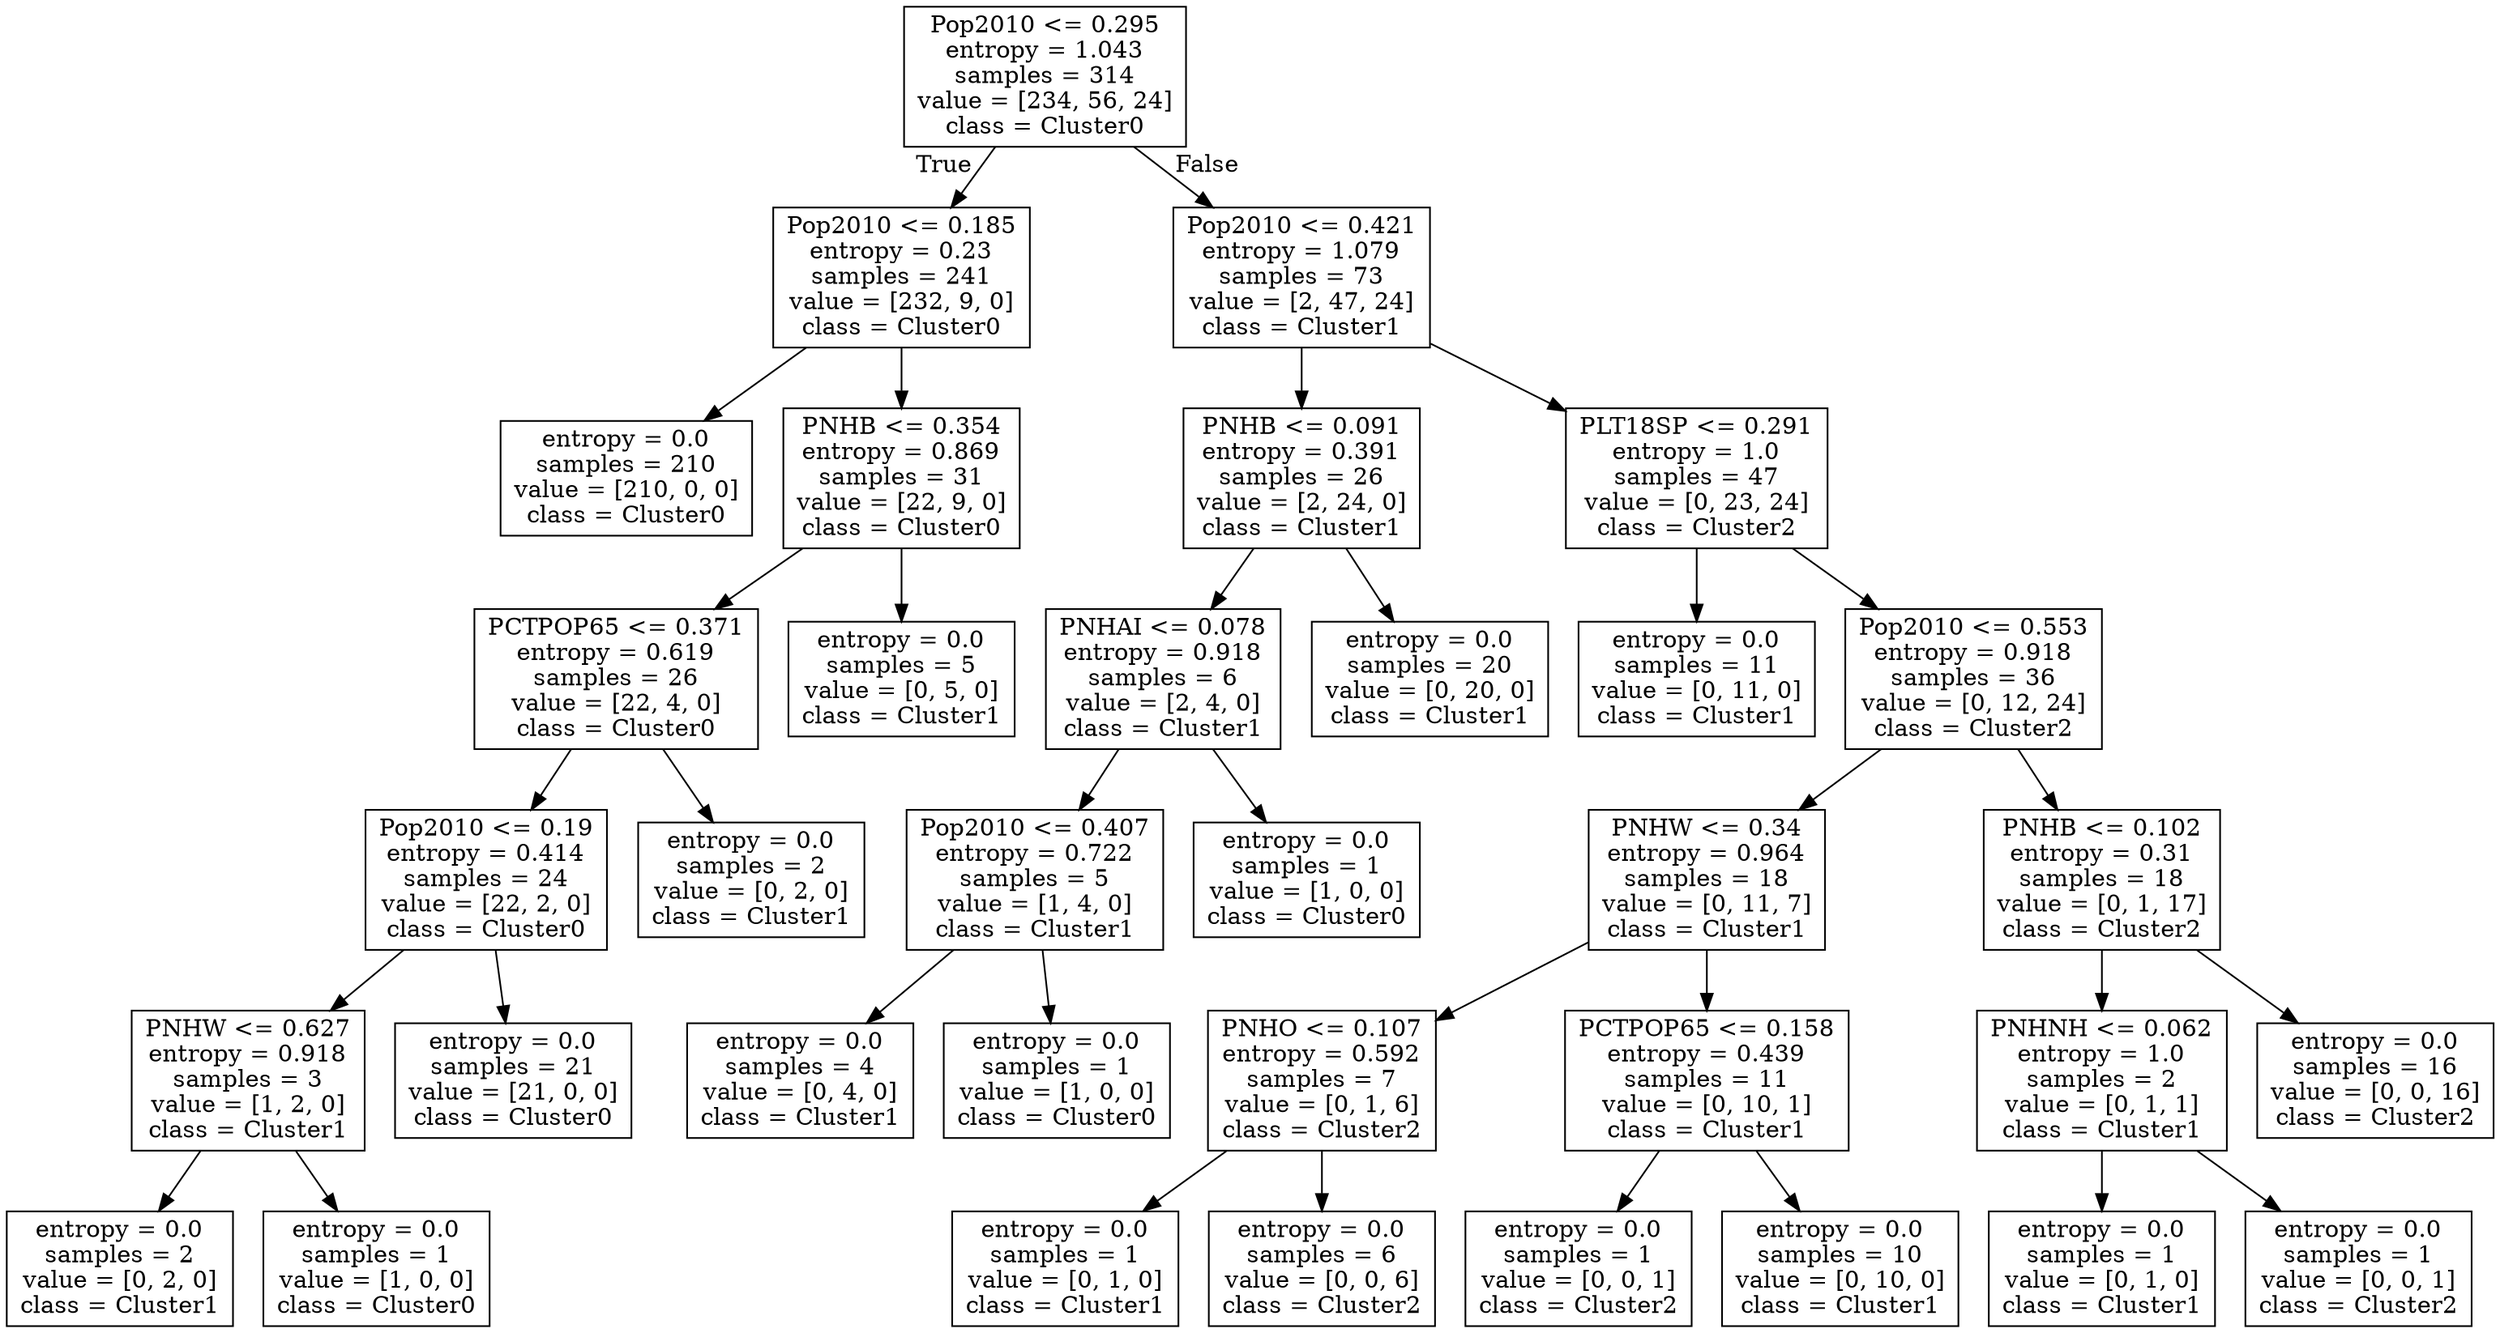 digraph Tree {
node [shape=box] ;
0 [label="Pop2010 <= 0.295\nentropy = 1.043\nsamples = 314\nvalue = [234, 56, 24]\nclass = Cluster0"] ;
1 [label="Pop2010 <= 0.185\nentropy = 0.23\nsamples = 241\nvalue = [232, 9, 0]\nclass = Cluster0"] ;
0 -> 1 [labeldistance=2.5, labelangle=45, headlabel="True"] ;
2 [label="entropy = 0.0\nsamples = 210\nvalue = [210, 0, 0]\nclass = Cluster0"] ;
1 -> 2 ;
3 [label="PNHB <= 0.354\nentropy = 0.869\nsamples = 31\nvalue = [22, 9, 0]\nclass = Cluster0"] ;
1 -> 3 ;
4 [label="PCTPOP65 <= 0.371\nentropy = 0.619\nsamples = 26\nvalue = [22, 4, 0]\nclass = Cluster0"] ;
3 -> 4 ;
5 [label="Pop2010 <= 0.19\nentropy = 0.414\nsamples = 24\nvalue = [22, 2, 0]\nclass = Cluster0"] ;
4 -> 5 ;
6 [label="PNHW <= 0.627\nentropy = 0.918\nsamples = 3\nvalue = [1, 2, 0]\nclass = Cluster1"] ;
5 -> 6 ;
7 [label="entropy = 0.0\nsamples = 2\nvalue = [0, 2, 0]\nclass = Cluster1"] ;
6 -> 7 ;
8 [label="entropy = 0.0\nsamples = 1\nvalue = [1, 0, 0]\nclass = Cluster0"] ;
6 -> 8 ;
9 [label="entropy = 0.0\nsamples = 21\nvalue = [21, 0, 0]\nclass = Cluster0"] ;
5 -> 9 ;
10 [label="entropy = 0.0\nsamples = 2\nvalue = [0, 2, 0]\nclass = Cluster1"] ;
4 -> 10 ;
11 [label="entropy = 0.0\nsamples = 5\nvalue = [0, 5, 0]\nclass = Cluster1"] ;
3 -> 11 ;
12 [label="Pop2010 <= 0.421\nentropy = 1.079\nsamples = 73\nvalue = [2, 47, 24]\nclass = Cluster1"] ;
0 -> 12 [labeldistance=2.5, labelangle=-45, headlabel="False"] ;
13 [label="PNHB <= 0.091\nentropy = 0.391\nsamples = 26\nvalue = [2, 24, 0]\nclass = Cluster1"] ;
12 -> 13 ;
14 [label="PNHAI <= 0.078\nentropy = 0.918\nsamples = 6\nvalue = [2, 4, 0]\nclass = Cluster1"] ;
13 -> 14 ;
15 [label="Pop2010 <= 0.407\nentropy = 0.722\nsamples = 5\nvalue = [1, 4, 0]\nclass = Cluster1"] ;
14 -> 15 ;
16 [label="entropy = 0.0\nsamples = 4\nvalue = [0, 4, 0]\nclass = Cluster1"] ;
15 -> 16 ;
17 [label="entropy = 0.0\nsamples = 1\nvalue = [1, 0, 0]\nclass = Cluster0"] ;
15 -> 17 ;
18 [label="entropy = 0.0\nsamples = 1\nvalue = [1, 0, 0]\nclass = Cluster0"] ;
14 -> 18 ;
19 [label="entropy = 0.0\nsamples = 20\nvalue = [0, 20, 0]\nclass = Cluster1"] ;
13 -> 19 ;
20 [label="PLT18SP <= 0.291\nentropy = 1.0\nsamples = 47\nvalue = [0, 23, 24]\nclass = Cluster2"] ;
12 -> 20 ;
21 [label="entropy = 0.0\nsamples = 11\nvalue = [0, 11, 0]\nclass = Cluster1"] ;
20 -> 21 ;
22 [label="Pop2010 <= 0.553\nentropy = 0.918\nsamples = 36\nvalue = [0, 12, 24]\nclass = Cluster2"] ;
20 -> 22 ;
23 [label="PNHW <= 0.34\nentropy = 0.964\nsamples = 18\nvalue = [0, 11, 7]\nclass = Cluster1"] ;
22 -> 23 ;
24 [label="PNHO <= 0.107\nentropy = 0.592\nsamples = 7\nvalue = [0, 1, 6]\nclass = Cluster2"] ;
23 -> 24 ;
25 [label="entropy = 0.0\nsamples = 1\nvalue = [0, 1, 0]\nclass = Cluster1"] ;
24 -> 25 ;
26 [label="entropy = 0.0\nsamples = 6\nvalue = [0, 0, 6]\nclass = Cluster2"] ;
24 -> 26 ;
27 [label="PCTPOP65 <= 0.158\nentropy = 0.439\nsamples = 11\nvalue = [0, 10, 1]\nclass = Cluster1"] ;
23 -> 27 ;
28 [label="entropy = 0.0\nsamples = 1\nvalue = [0, 0, 1]\nclass = Cluster2"] ;
27 -> 28 ;
29 [label="entropy = 0.0\nsamples = 10\nvalue = [0, 10, 0]\nclass = Cluster1"] ;
27 -> 29 ;
30 [label="PNHB <= 0.102\nentropy = 0.31\nsamples = 18\nvalue = [0, 1, 17]\nclass = Cluster2"] ;
22 -> 30 ;
31 [label="PNHNH <= 0.062\nentropy = 1.0\nsamples = 2\nvalue = [0, 1, 1]\nclass = Cluster1"] ;
30 -> 31 ;
32 [label="entropy = 0.0\nsamples = 1\nvalue = [0, 1, 0]\nclass = Cluster1"] ;
31 -> 32 ;
33 [label="entropy = 0.0\nsamples = 1\nvalue = [0, 0, 1]\nclass = Cluster2"] ;
31 -> 33 ;
34 [label="entropy = 0.0\nsamples = 16\nvalue = [0, 0, 16]\nclass = Cluster2"] ;
30 -> 34 ;
}